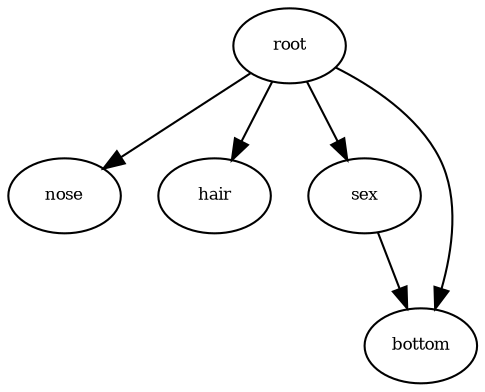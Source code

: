 digraph RGL__DirectedAdjacencyGraph {
    nose [
        fontsize = 8,
        label = nose
    ]

    hair [
        fontsize = 8,
        label = hair
    ]

    sex [
        fontsize = 8,
        label = sex
    ]

    root [
        fontsize = 8,
        label = root
    ]

    bottom [
        fontsize = 8,
        label = bottom
    ]

    sex -> bottom [
        fontsize = 8
    ]

    root -> nose [
        fontsize = 8
    ]

    root -> hair [
        fontsize = 8
    ]

    root -> sex [
        fontsize = 8
    ]

    root -> bottom [
        fontsize = 8
    ]
}
